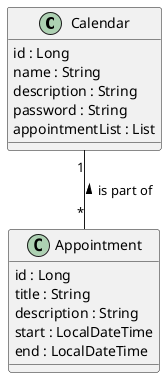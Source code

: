 @startuml

class Calendar {
    id : Long
    name : String
    description : String
    password : String
    appointmentList : List
}

class Appointment {
    id : Long
    title : String
    description : String
    start : LocalDateTime
    end : LocalDateTime
}

Calendar "1" -- "*" Appointment : is part of <

@enduml
